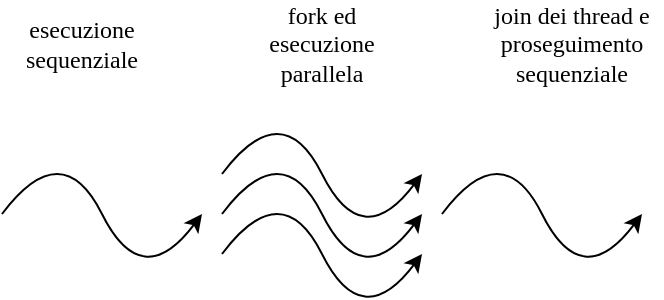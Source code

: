 <mxfile version="24.7.17">
  <diagram name="Pagina-1" id="fdG6vmvcD2bgjPgW3iqx">
    <mxGraphModel dx="660" dy="382" grid="1" gridSize="10" guides="1" tooltips="1" connect="1" arrows="1" fold="1" page="1" pageScale="1" pageWidth="827" pageHeight="1169" math="0" shadow="0">
      <root>
        <mxCell id="0" />
        <mxCell id="1" parent="0" />
        <mxCell id="E1sStlJPeyLrK8DvT0aI-2" value="" style="endArrow=classic;html=1;rounded=0;curved=1;fontFamily=Times New Roman;" edge="1" parent="1">
          <mxGeometry width="50" height="50" relative="1" as="geometry">
            <mxPoint x="280" y="400" as="sourcePoint" />
            <mxPoint x="380" y="400" as="targetPoint" />
            <Array as="points">
              <mxPoint x="310" y="360" />
              <mxPoint x="350" y="440" />
            </Array>
          </mxGeometry>
        </mxCell>
        <mxCell id="E1sStlJPeyLrK8DvT0aI-3" value="" style="endArrow=classic;html=1;rounded=0;curved=1;fontFamily=Times New Roman;" edge="1" parent="1">
          <mxGeometry width="50" height="50" relative="1" as="geometry">
            <mxPoint x="390" y="400" as="sourcePoint" />
            <mxPoint x="490" y="400" as="targetPoint" />
            <Array as="points">
              <mxPoint x="420" y="360" />
              <mxPoint x="460" y="440" />
            </Array>
          </mxGeometry>
        </mxCell>
        <mxCell id="E1sStlJPeyLrK8DvT0aI-6" value="" style="endArrow=classic;html=1;rounded=0;curved=1;fontFamily=Times New Roman;" edge="1" parent="1">
          <mxGeometry width="50" height="50" relative="1" as="geometry">
            <mxPoint x="390" y="380" as="sourcePoint" />
            <mxPoint x="490" y="380" as="targetPoint" />
            <Array as="points">
              <mxPoint x="420" y="340" />
              <mxPoint x="460" y="420" />
            </Array>
          </mxGeometry>
        </mxCell>
        <mxCell id="E1sStlJPeyLrK8DvT0aI-7" value="" style="endArrow=classic;html=1;rounded=0;curved=1;fontFamily=Times New Roman;" edge="1" parent="1">
          <mxGeometry width="50" height="50" relative="1" as="geometry">
            <mxPoint x="390" y="420" as="sourcePoint" />
            <mxPoint x="490" y="420" as="targetPoint" />
            <Array as="points">
              <mxPoint x="420" y="380" />
              <mxPoint x="460" y="460" />
            </Array>
          </mxGeometry>
        </mxCell>
        <mxCell id="E1sStlJPeyLrK8DvT0aI-8" value="" style="endArrow=classic;html=1;rounded=0;curved=1;fontFamily=Times New Roman;" edge="1" parent="1">
          <mxGeometry width="50" height="50" relative="1" as="geometry">
            <mxPoint x="500" y="400" as="sourcePoint" />
            <mxPoint x="600" y="400" as="targetPoint" />
            <Array as="points">
              <mxPoint x="530" y="360" />
              <mxPoint x="570" y="440" />
            </Array>
          </mxGeometry>
        </mxCell>
        <mxCell id="E1sStlJPeyLrK8DvT0aI-9" value="esecuzione sequenziale" style="text;html=1;align=center;verticalAlign=middle;whiteSpace=wrap;rounded=0;fontFamily=Times New Roman;" vertex="1" parent="1">
          <mxGeometry x="290" y="300" width="60" height="30" as="geometry" />
        </mxCell>
        <mxCell id="E1sStlJPeyLrK8DvT0aI-10" value="fork ed esecuzione parallela" style="text;html=1;align=center;verticalAlign=middle;whiteSpace=wrap;rounded=0;fontFamily=Times New Roman;" vertex="1" parent="1">
          <mxGeometry x="410" y="300" width="60" height="30" as="geometry" />
        </mxCell>
        <mxCell id="E1sStlJPeyLrK8DvT0aI-11" value="join dei thread e proseguimento sequenziale" style="text;html=1;align=center;verticalAlign=middle;whiteSpace=wrap;rounded=0;fontFamily=Times New Roman;" vertex="1" parent="1">
          <mxGeometry x="520" y="300" width="90" height="30" as="geometry" />
        </mxCell>
      </root>
    </mxGraphModel>
  </diagram>
</mxfile>
